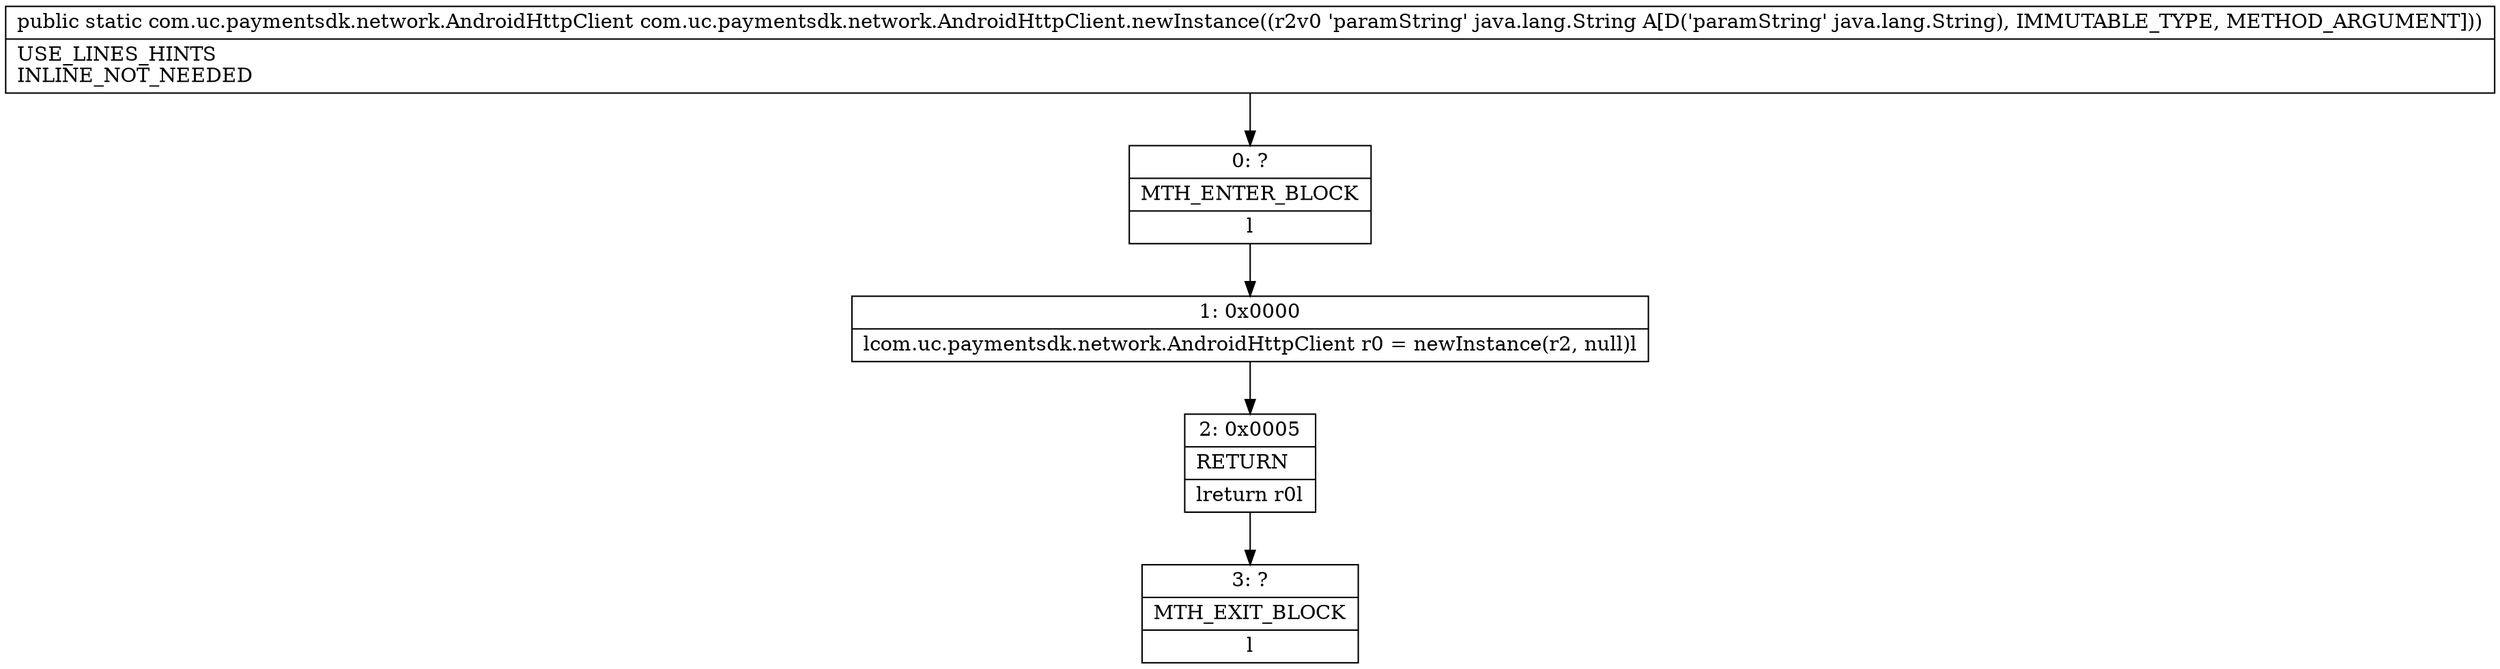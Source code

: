 digraph "CFG forcom.uc.paymentsdk.network.AndroidHttpClient.newInstance(Ljava\/lang\/String;)Lcom\/uc\/paymentsdk\/network\/AndroidHttpClient;" {
Node_0 [shape=record,label="{0\:\ ?|MTH_ENTER_BLOCK\l|l}"];
Node_1 [shape=record,label="{1\:\ 0x0000|lcom.uc.paymentsdk.network.AndroidHttpClient r0 = newInstance(r2, null)l}"];
Node_2 [shape=record,label="{2\:\ 0x0005|RETURN\l|lreturn r0l}"];
Node_3 [shape=record,label="{3\:\ ?|MTH_EXIT_BLOCK\l|l}"];
MethodNode[shape=record,label="{public static com.uc.paymentsdk.network.AndroidHttpClient com.uc.paymentsdk.network.AndroidHttpClient.newInstance((r2v0 'paramString' java.lang.String A[D('paramString' java.lang.String), IMMUTABLE_TYPE, METHOD_ARGUMENT]))  | USE_LINES_HINTS\lINLINE_NOT_NEEDED\l}"];
MethodNode -> Node_0;
Node_0 -> Node_1;
Node_1 -> Node_2;
Node_2 -> Node_3;
}

